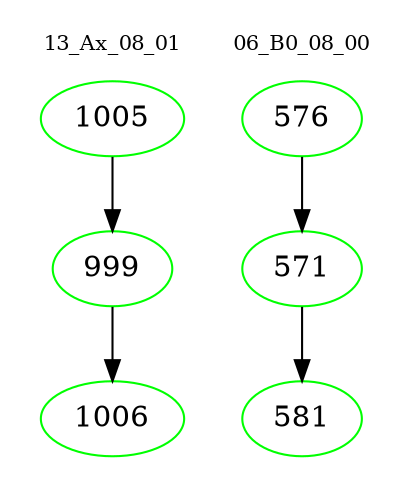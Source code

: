 digraph{
subgraph cluster_0 {
color = white
label = "13_Ax_08_01";
fontsize=10;
T0_1005 [label="1005", color="green"]
T0_1005 -> T0_999 [color="black"]
T0_999 [label="999", color="green"]
T0_999 -> T0_1006 [color="black"]
T0_1006 [label="1006", color="green"]
}
subgraph cluster_1 {
color = white
label = "06_B0_08_00";
fontsize=10;
T1_576 [label="576", color="green"]
T1_576 -> T1_571 [color="black"]
T1_571 [label="571", color="green"]
T1_571 -> T1_581 [color="black"]
T1_581 [label="581", color="green"]
}
}
